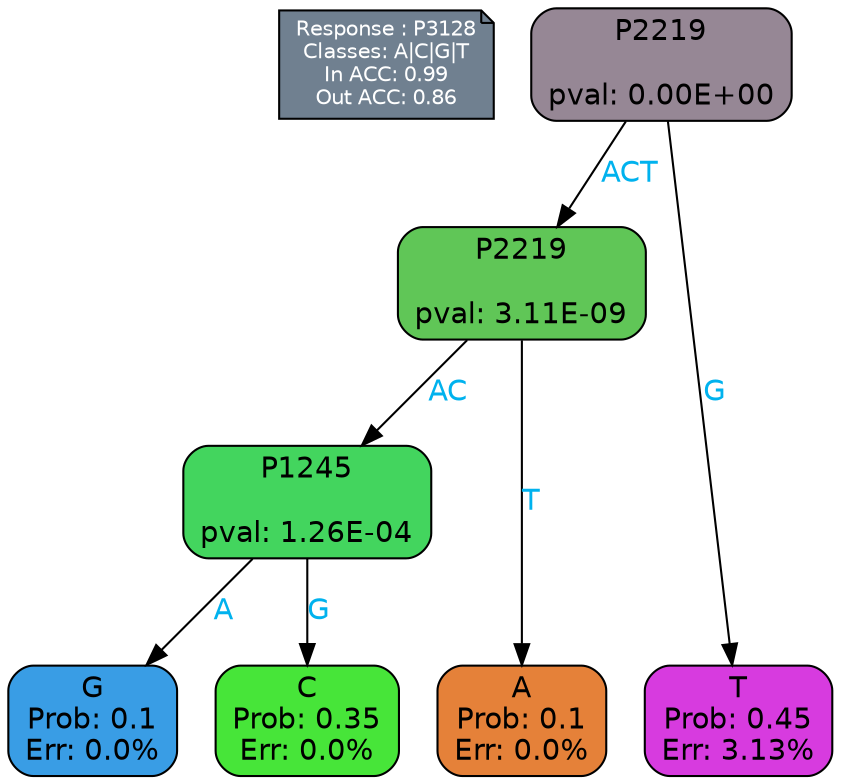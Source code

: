 digraph Tree {
node [shape=box, style="filled, rounded", color="black", fontname=helvetica] ;
graph [ranksep=equally, splines=polylines, bgcolor=transparent, dpi=600] ;
edge [fontname=helvetica] ;
LEGEND [label="Response : P3128
Classes: A|C|G|T
In ACC: 0.99
Out ACC: 0.86
",shape=note,align=left,style=filled,fillcolor="slategray",fontcolor="white",fontsize=10];1 [label="P2219

pval: 0.00E+00", fillcolor="#968795"] ;
2 [label="P2219

pval: 3.11E-09", fillcolor="#60c657"] ;
3 [label="P1245

pval: 1.26E-04", fillcolor="#43d55e"] ;
4 [label="G
Prob: 0.1
Err: 0.0%", fillcolor="#399de5"] ;
5 [label="C
Prob: 0.35
Err: 0.0%", fillcolor="#47e539"] ;
6 [label="A
Prob: 0.1
Err: 0.0%", fillcolor="#e58139"] ;
7 [label="T
Prob: 0.45
Err: 3.13%", fillcolor="#d73bdf"] ;
1 -> 2 [label="ACT",fontcolor=deepskyblue2] ;
1 -> 7 [label="G",fontcolor=deepskyblue2] ;
2 -> 3 [label="AC",fontcolor=deepskyblue2] ;
2 -> 6 [label="T",fontcolor=deepskyblue2] ;
3 -> 4 [label="A",fontcolor=deepskyblue2] ;
3 -> 5 [label="G",fontcolor=deepskyblue2] ;
{rank = same; 4;5;6;7;}{rank = same; LEGEND;1;}}
